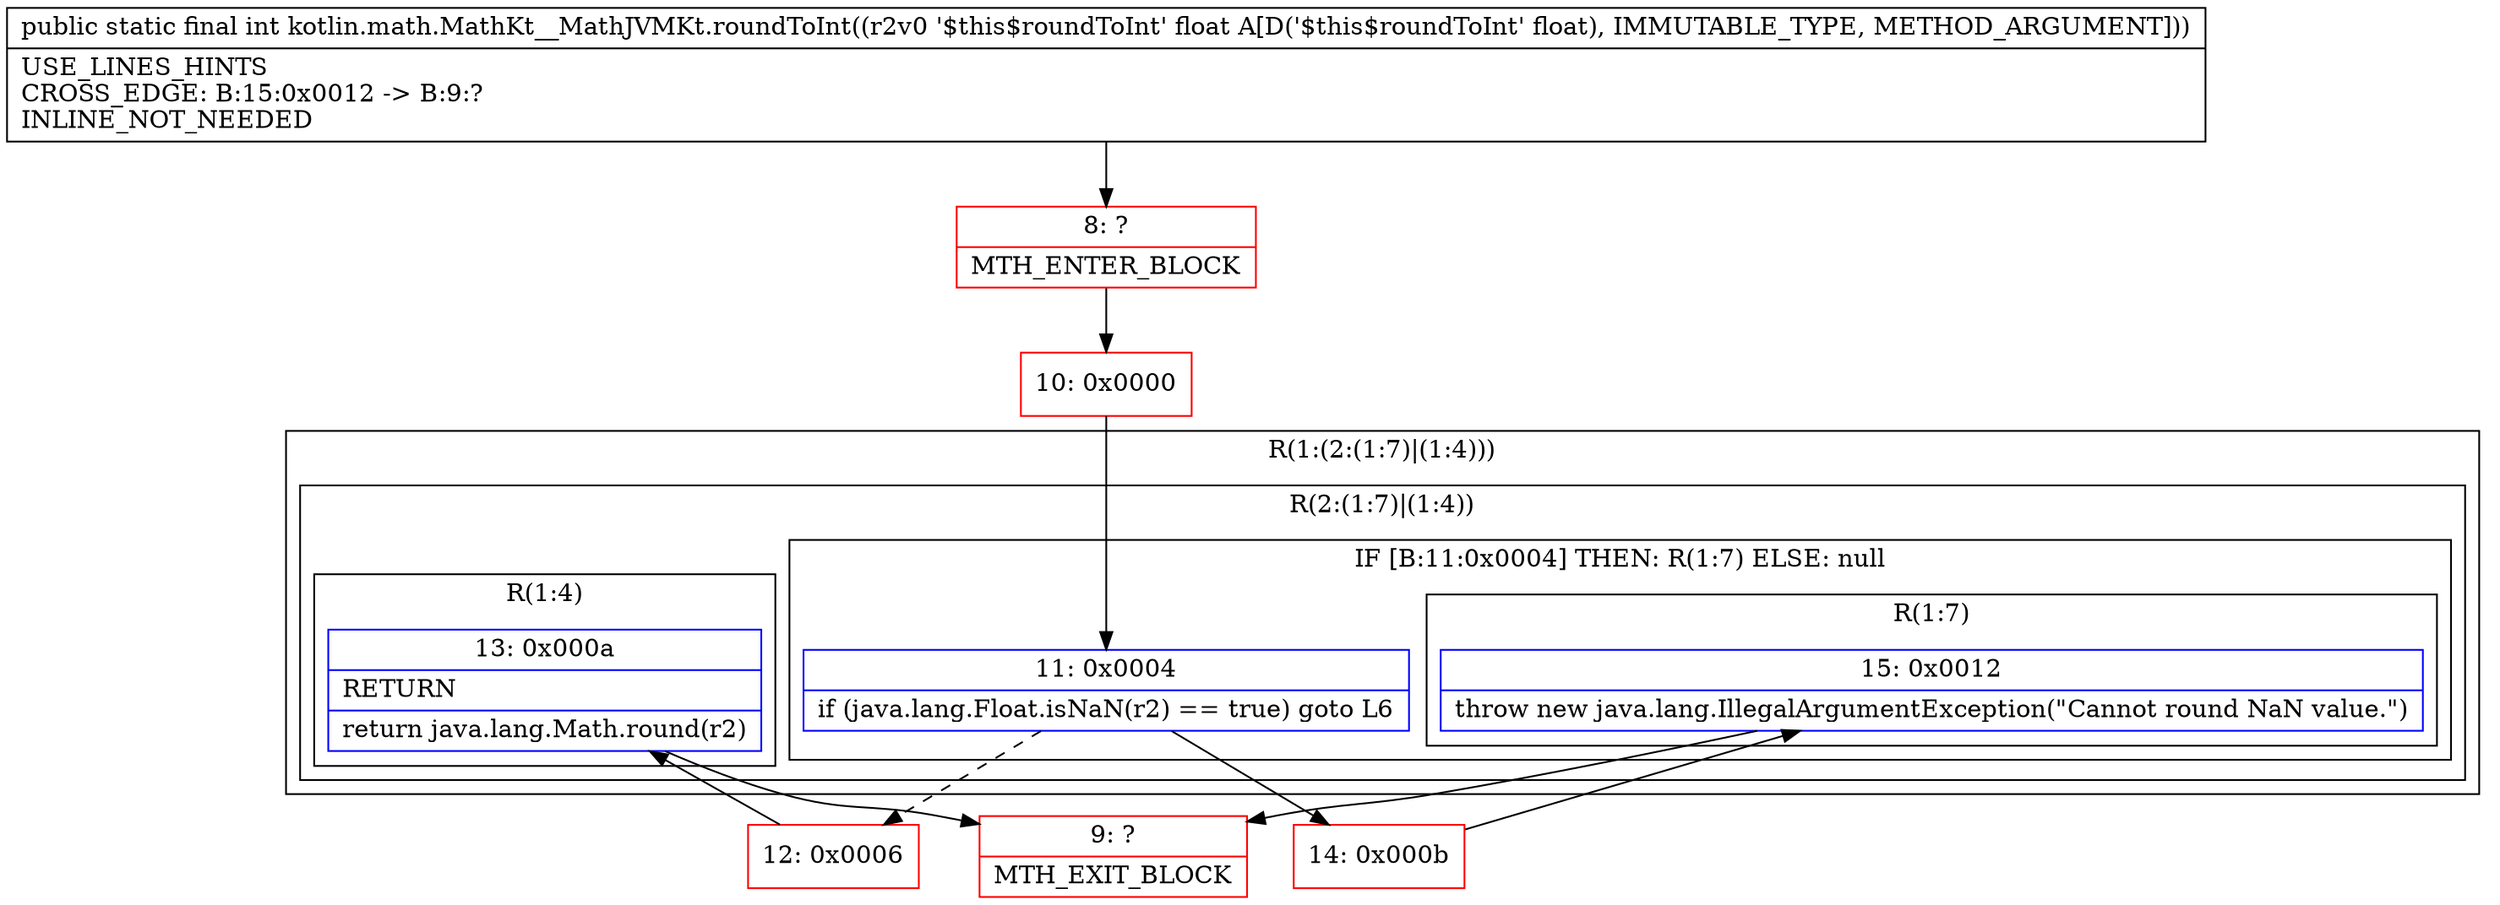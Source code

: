 digraph "CFG forkotlin.math.MathKt__MathJVMKt.roundToInt(F)I" {
subgraph cluster_Region_2121930118 {
label = "R(1:(2:(1:7)|(1:4)))";
node [shape=record,color=blue];
subgraph cluster_Region_2087110414 {
label = "R(2:(1:7)|(1:4))";
node [shape=record,color=blue];
subgraph cluster_IfRegion_847516522 {
label = "IF [B:11:0x0004] THEN: R(1:7) ELSE: null";
node [shape=record,color=blue];
Node_11 [shape=record,label="{11\:\ 0x0004|if (java.lang.Float.isNaN(r2) == true) goto L6\l}"];
subgraph cluster_Region_1300177781 {
label = "R(1:7)";
node [shape=record,color=blue];
Node_15 [shape=record,label="{15\:\ 0x0012|throw new java.lang.IllegalArgumentException(\"Cannot round NaN value.\")\l}"];
}
}
subgraph cluster_Region_1669843321 {
label = "R(1:4)";
node [shape=record,color=blue];
Node_13 [shape=record,label="{13\:\ 0x000a|RETURN\l|return java.lang.Math.round(r2)\l}"];
}
}
}
Node_8 [shape=record,color=red,label="{8\:\ ?|MTH_ENTER_BLOCK\l}"];
Node_10 [shape=record,color=red,label="{10\:\ 0x0000}"];
Node_12 [shape=record,color=red,label="{12\:\ 0x0006}"];
Node_9 [shape=record,color=red,label="{9\:\ ?|MTH_EXIT_BLOCK\l}"];
Node_14 [shape=record,color=red,label="{14\:\ 0x000b}"];
MethodNode[shape=record,label="{public static final int kotlin.math.MathKt__MathJVMKt.roundToInt((r2v0 '$this$roundToInt' float A[D('$this$roundToInt' float), IMMUTABLE_TYPE, METHOD_ARGUMENT]))  | USE_LINES_HINTS\lCROSS_EDGE: B:15:0x0012 \-\> B:9:?\lINLINE_NOT_NEEDED\l}"];
MethodNode -> Node_8;Node_11 -> Node_12[style=dashed];
Node_11 -> Node_14;
Node_15 -> Node_9;
Node_13 -> Node_9;
Node_8 -> Node_10;
Node_10 -> Node_11;
Node_12 -> Node_13;
Node_14 -> Node_15;
}

